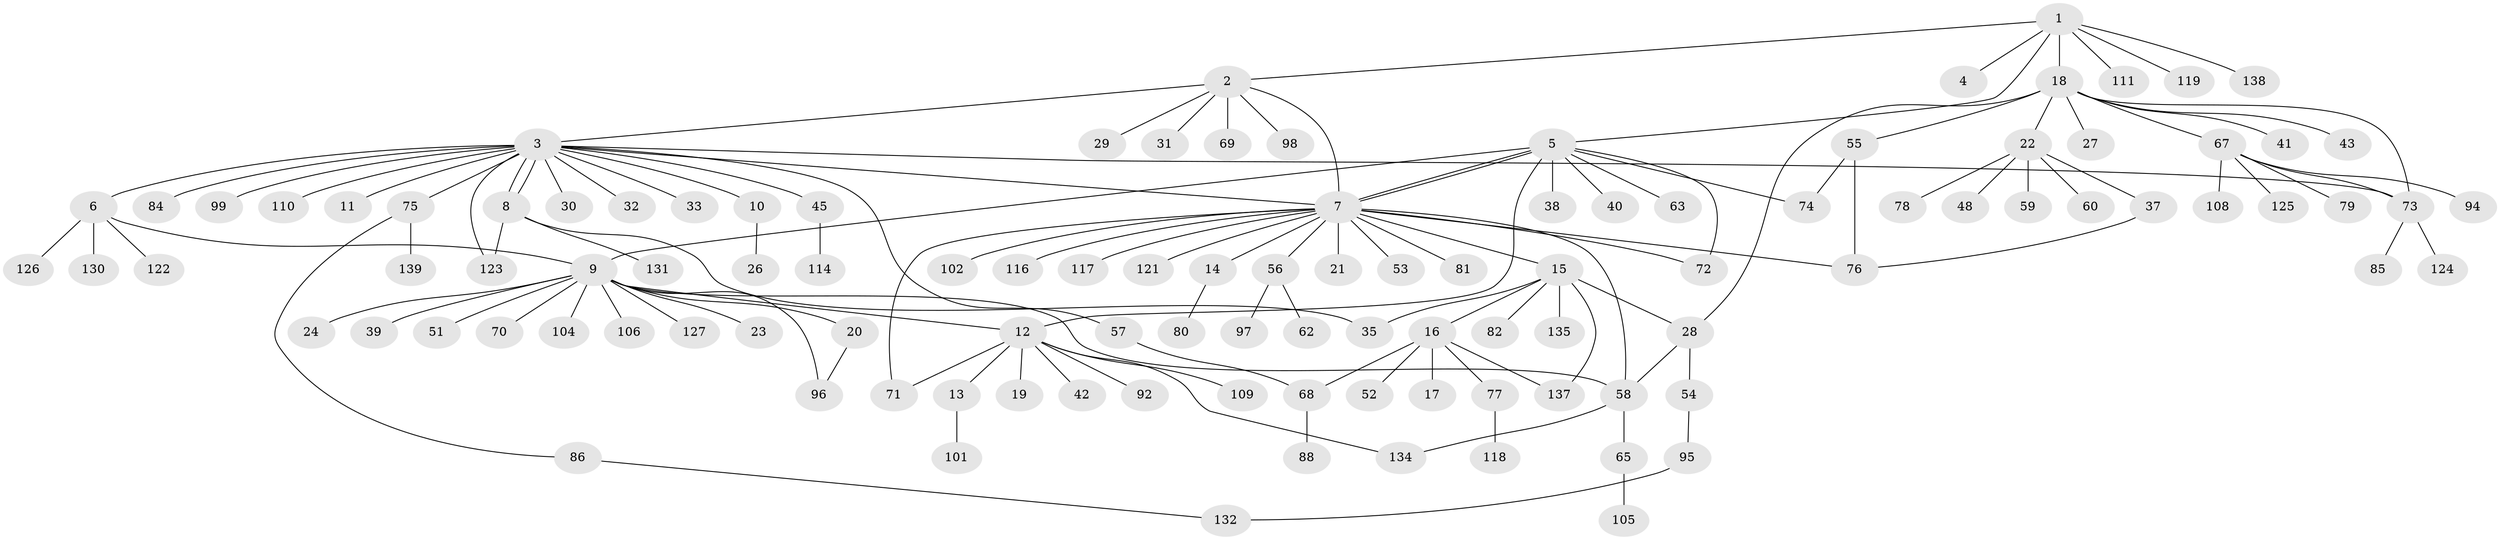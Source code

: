 // original degree distribution, {7: 0.02158273381294964, 8: 0.014388489208633094, 19: 0.014388489208633094, 1: 0.6115107913669064, 10: 0.02158273381294964, 6: 0.03597122302158273, 14: 0.007194244604316547, 2: 0.18705035971223022, 3: 0.07194244604316546, 4: 0.014388489208633094}
// Generated by graph-tools (version 1.1) at 2025/11/02/27/25 16:11:11]
// undirected, 111 vertices, 133 edges
graph export_dot {
graph [start="1"]
  node [color=gray90,style=filled];
  1 [super="+90"];
  2 [super="+83"];
  3 [super="+87"];
  4;
  5 [super="+61"];
  6 [super="+133"];
  7 [super="+44"];
  8 [super="+89"];
  9 [super="+91"];
  10;
  11;
  12 [super="+129"];
  13;
  14 [super="+115"];
  15 [super="+25"];
  16 [super="+64"];
  17;
  18 [super="+66"];
  19;
  20;
  21;
  22 [super="+36"];
  23;
  24;
  26;
  27;
  28 [super="+47"];
  29;
  30;
  31 [super="+34"];
  32;
  33;
  35;
  37 [super="+49"];
  38 [super="+46"];
  39;
  40;
  41;
  42;
  43;
  45 [super="+50"];
  48;
  51;
  52;
  53;
  54 [super="+112"];
  55;
  56;
  57;
  58 [super="+128"];
  59;
  60;
  62;
  63;
  65;
  67 [super="+93"];
  68 [super="+113"];
  69;
  70;
  71;
  72 [super="+100"];
  73 [super="+107"];
  74 [super="+103"];
  75;
  76 [super="+136"];
  77;
  78;
  79;
  80;
  81;
  82;
  84;
  85;
  86;
  88;
  92;
  94;
  95 [super="+120"];
  96;
  97;
  98;
  99;
  101;
  102;
  104;
  105;
  106;
  108;
  109;
  110;
  111;
  114;
  116;
  117;
  118;
  119;
  121;
  122;
  123;
  124;
  125;
  126;
  127;
  130;
  131;
  132;
  134;
  135;
  137;
  138;
  139;
  1 -- 2;
  1 -- 4;
  1 -- 5;
  1 -- 18;
  1 -- 119;
  1 -- 138;
  1 -- 111;
  2 -- 3;
  2 -- 7;
  2 -- 29;
  2 -- 31;
  2 -- 69;
  2 -- 98;
  3 -- 6;
  3 -- 7;
  3 -- 8;
  3 -- 8;
  3 -- 10;
  3 -- 11;
  3 -- 30;
  3 -- 32;
  3 -- 33;
  3 -- 45;
  3 -- 57;
  3 -- 73;
  3 -- 75;
  3 -- 84;
  3 -- 99;
  3 -- 110;
  3 -- 123;
  5 -- 7;
  5 -- 7;
  5 -- 12 [weight=2];
  5 -- 38;
  5 -- 40;
  5 -- 63;
  5 -- 72;
  5 -- 74;
  5 -- 9;
  6 -- 9;
  6 -- 122;
  6 -- 126;
  6 -- 130;
  7 -- 14;
  7 -- 15;
  7 -- 21;
  7 -- 53;
  7 -- 56;
  7 -- 58;
  7 -- 71;
  7 -- 72;
  7 -- 81;
  7 -- 102;
  7 -- 116;
  7 -- 117;
  7 -- 121;
  7 -- 76;
  8 -- 35;
  8 -- 123;
  8 -- 131;
  9 -- 12;
  9 -- 20;
  9 -- 23;
  9 -- 24;
  9 -- 39;
  9 -- 51;
  9 -- 70;
  9 -- 96;
  9 -- 104;
  9 -- 106;
  9 -- 127;
  9 -- 58;
  10 -- 26;
  12 -- 13;
  12 -- 19;
  12 -- 42;
  12 -- 92;
  12 -- 109;
  12 -- 134;
  12 -- 71;
  13 -- 101;
  14 -- 80;
  15 -- 16;
  15 -- 28;
  15 -- 35;
  15 -- 82;
  15 -- 135;
  15 -- 137;
  16 -- 17;
  16 -- 52;
  16 -- 68;
  16 -- 77;
  16 -- 137;
  18 -- 22;
  18 -- 27;
  18 -- 41;
  18 -- 43;
  18 -- 55;
  18 -- 67;
  18 -- 73;
  18 -- 28;
  20 -- 96;
  22 -- 48;
  22 -- 37;
  22 -- 59;
  22 -- 60;
  22 -- 78;
  28 -- 58;
  28 -- 54;
  37 -- 76;
  45 -- 114;
  54 -- 95;
  55 -- 76;
  55 -- 74;
  56 -- 62;
  56 -- 97;
  57 -- 68;
  58 -- 65;
  58 -- 134;
  65 -- 105;
  67 -- 73;
  67 -- 79;
  67 -- 94;
  67 -- 108;
  67 -- 125;
  68 -- 88;
  73 -- 85;
  73 -- 124;
  75 -- 86;
  75 -- 139;
  77 -- 118;
  86 -- 132;
  95 -- 132;
}
